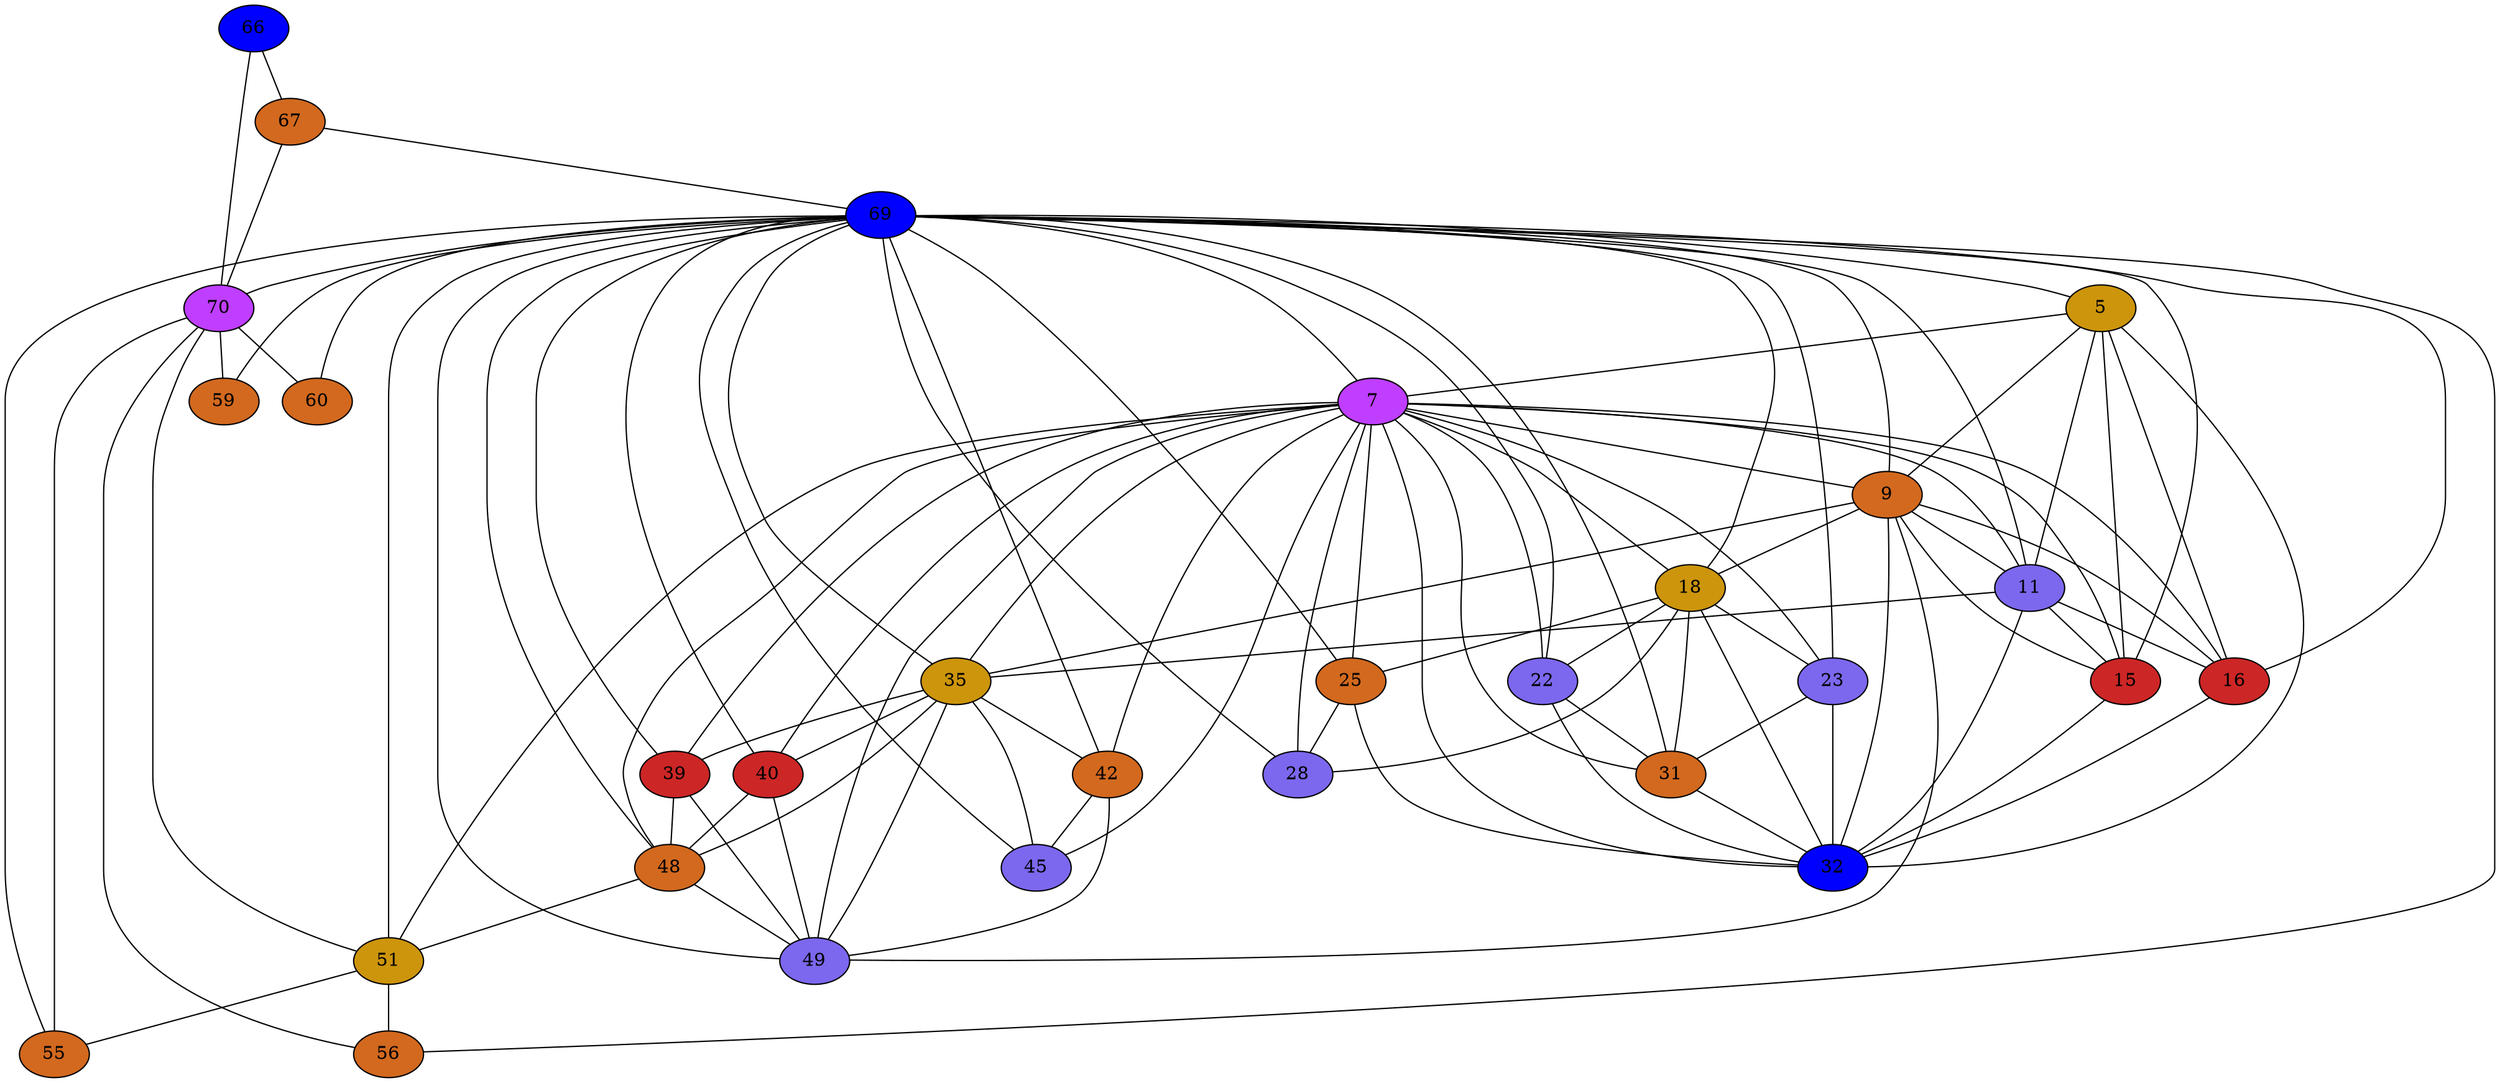 strict graph {
66[label="66" style=filled fillcolor="blue1"];
66 -- 67
66 -- 70
67[label="67" style=filled fillcolor="chocolate"];
67 -- 66
67 -- 69
67 -- 70
69[label="69" style=filled fillcolor="blue1"];
69 -- 67
69 -- 5
69 -- 70
69 -- 7
69 -- 9
69 -- 11
69 -- 15
69 -- 16
69 -- 18
69 -- 22
69 -- 23
69 -- 25
69 -- 28
69 -- 31
69 -- 35
69 -- 39
69 -- 40
69 -- 42
69 -- 45
69 -- 48
69 -- 49
69 -- 51
69 -- 55
69 -- 56
69 -- 59
69 -- 60
5[label="5" style=filled fillcolor="darkgoldenrod3"];
5 -- 16
5 -- 32
5 -- 69
5 -- 7
5 -- 9
5 -- 11
5 -- 15
70[label="70" style=filled fillcolor="darkorchid1"];
70 -- 66
70 -- 67
70 -- 51
70 -- 69
70 -- 55
70 -- 56
70 -- 59
70 -- 60
7[label="7" style=filled fillcolor="darkorchid1"];
7 -- 32
7 -- 35
7 -- 69
7 -- 5
7 -- 39
7 -- 40
7 -- 9
7 -- 42
7 -- 11
7 -- 45
7 -- 15
7 -- 48
7 -- 16
7 -- 49
7 -- 18
7 -- 51
7 -- 22
7 -- 23
7 -- 25
7 -- 28
7 -- 31
9[label="9" style=filled fillcolor="chocolate"];
9 -- 16
9 -- 32
9 -- 49
9 -- 18
9 -- 35
9 -- 69
9 -- 5
9 -- 7
9 -- 11
9 -- 15
11[label="11" style=filled fillcolor="mediumslateblue"];
11 -- 16
11 -- 32
11 -- 35
11 -- 69
11 -- 5
11 -- 7
11 -- 9
11 -- 15
15[label="15" style=filled fillcolor="firebrick3"];
15 -- 32
15 -- 69
15 -- 5
15 -- 7
15 -- 9
15 -- 11
16[label="16" style=filled fillcolor="firebrick3"];
16 -- 32
16 -- 69
16 -- 5
16 -- 7
16 -- 9
16 -- 11
18[label="18" style=filled fillcolor="darkgoldenrod3"];
18 -- 32
18 -- 69
18 -- 22
18 -- 23
18 -- 7
18 -- 25
18 -- 9
18 -- 28
18 -- 31
22[label="22" style=filled fillcolor="mediumslateblue"];
22 -- 32
22 -- 18
22 -- 69
22 -- 7
22 -- 31
23[label="23" style=filled fillcolor="mediumslateblue"];
23 -- 32
23 -- 18
23 -- 69
23 -- 7
23 -- 31
25[label="25" style=filled fillcolor="chocolate"];
25 -- 32
25 -- 18
25 -- 69
25 -- 7
25 -- 28
28[label="28" style=filled fillcolor="mediumslateblue"];
28 -- 18
28 -- 69
28 -- 7
28 -- 25
31[label="31" style=filled fillcolor="chocolate"];
31 -- 32
31 -- 18
31 -- 69
31 -- 22
31 -- 7
31 -- 23
32[label="32" style=filled fillcolor="blue1"];
32 -- 16
32 -- 18
32 -- 5
32 -- 22
32 -- 23
32 -- 7
32 -- 25
32 -- 9
32 -- 11
32 -- 31
32 -- 15
35[label="35" style=filled fillcolor="darkgoldenrod3"];
35 -- 48
35 -- 49
35 -- 69
35 -- 39
35 -- 7
35 -- 40
35 -- 9
35 -- 42
35 -- 11
35 -- 45
39[label="39" style=filled fillcolor="firebrick3"];
39 -- 48
39 -- 49
39 -- 35
39 -- 69
39 -- 7
40[label="40" style=filled fillcolor="firebrick3"];
40 -- 48
40 -- 49
40 -- 35
40 -- 69
40 -- 7
42[label="42" style=filled fillcolor="chocolate"];
42 -- 49
42 -- 35
42 -- 69
42 -- 7
42 -- 45
45[label="45" style=filled fillcolor="mediumslateblue"];
45 -- 35
45 -- 69
45 -- 7
45 -- 42
48[label="48" style=filled fillcolor="chocolate"];
48 -- 49
48 -- 51
48 -- 35
48 -- 69
48 -- 39
48 -- 7
48 -- 40
49[label="49" style=filled fillcolor="mediumslateblue"];
49 -- 48
49 -- 35
49 -- 69
49 -- 39
49 -- 7
49 -- 40
49 -- 9
49 -- 42
51[label="51" style=filled fillcolor="darkgoldenrod3"];
51 -- 48
51 -- 69
51 -- 70
51 -- 55
51 -- 7
51 -- 56
55[label="55" style=filled fillcolor="chocolate"];
55 -- 51
55 -- 69
55 -- 70
56[label="56" style=filled fillcolor="chocolate"];
56 -- 51
56 -- 69
56 -- 70
59[label="59" style=filled fillcolor="chocolate"];
59 -- 69
59 -- 70
60[label="60" style=filled fillcolor="chocolate"];
60 -- 69
60 -- 70
}